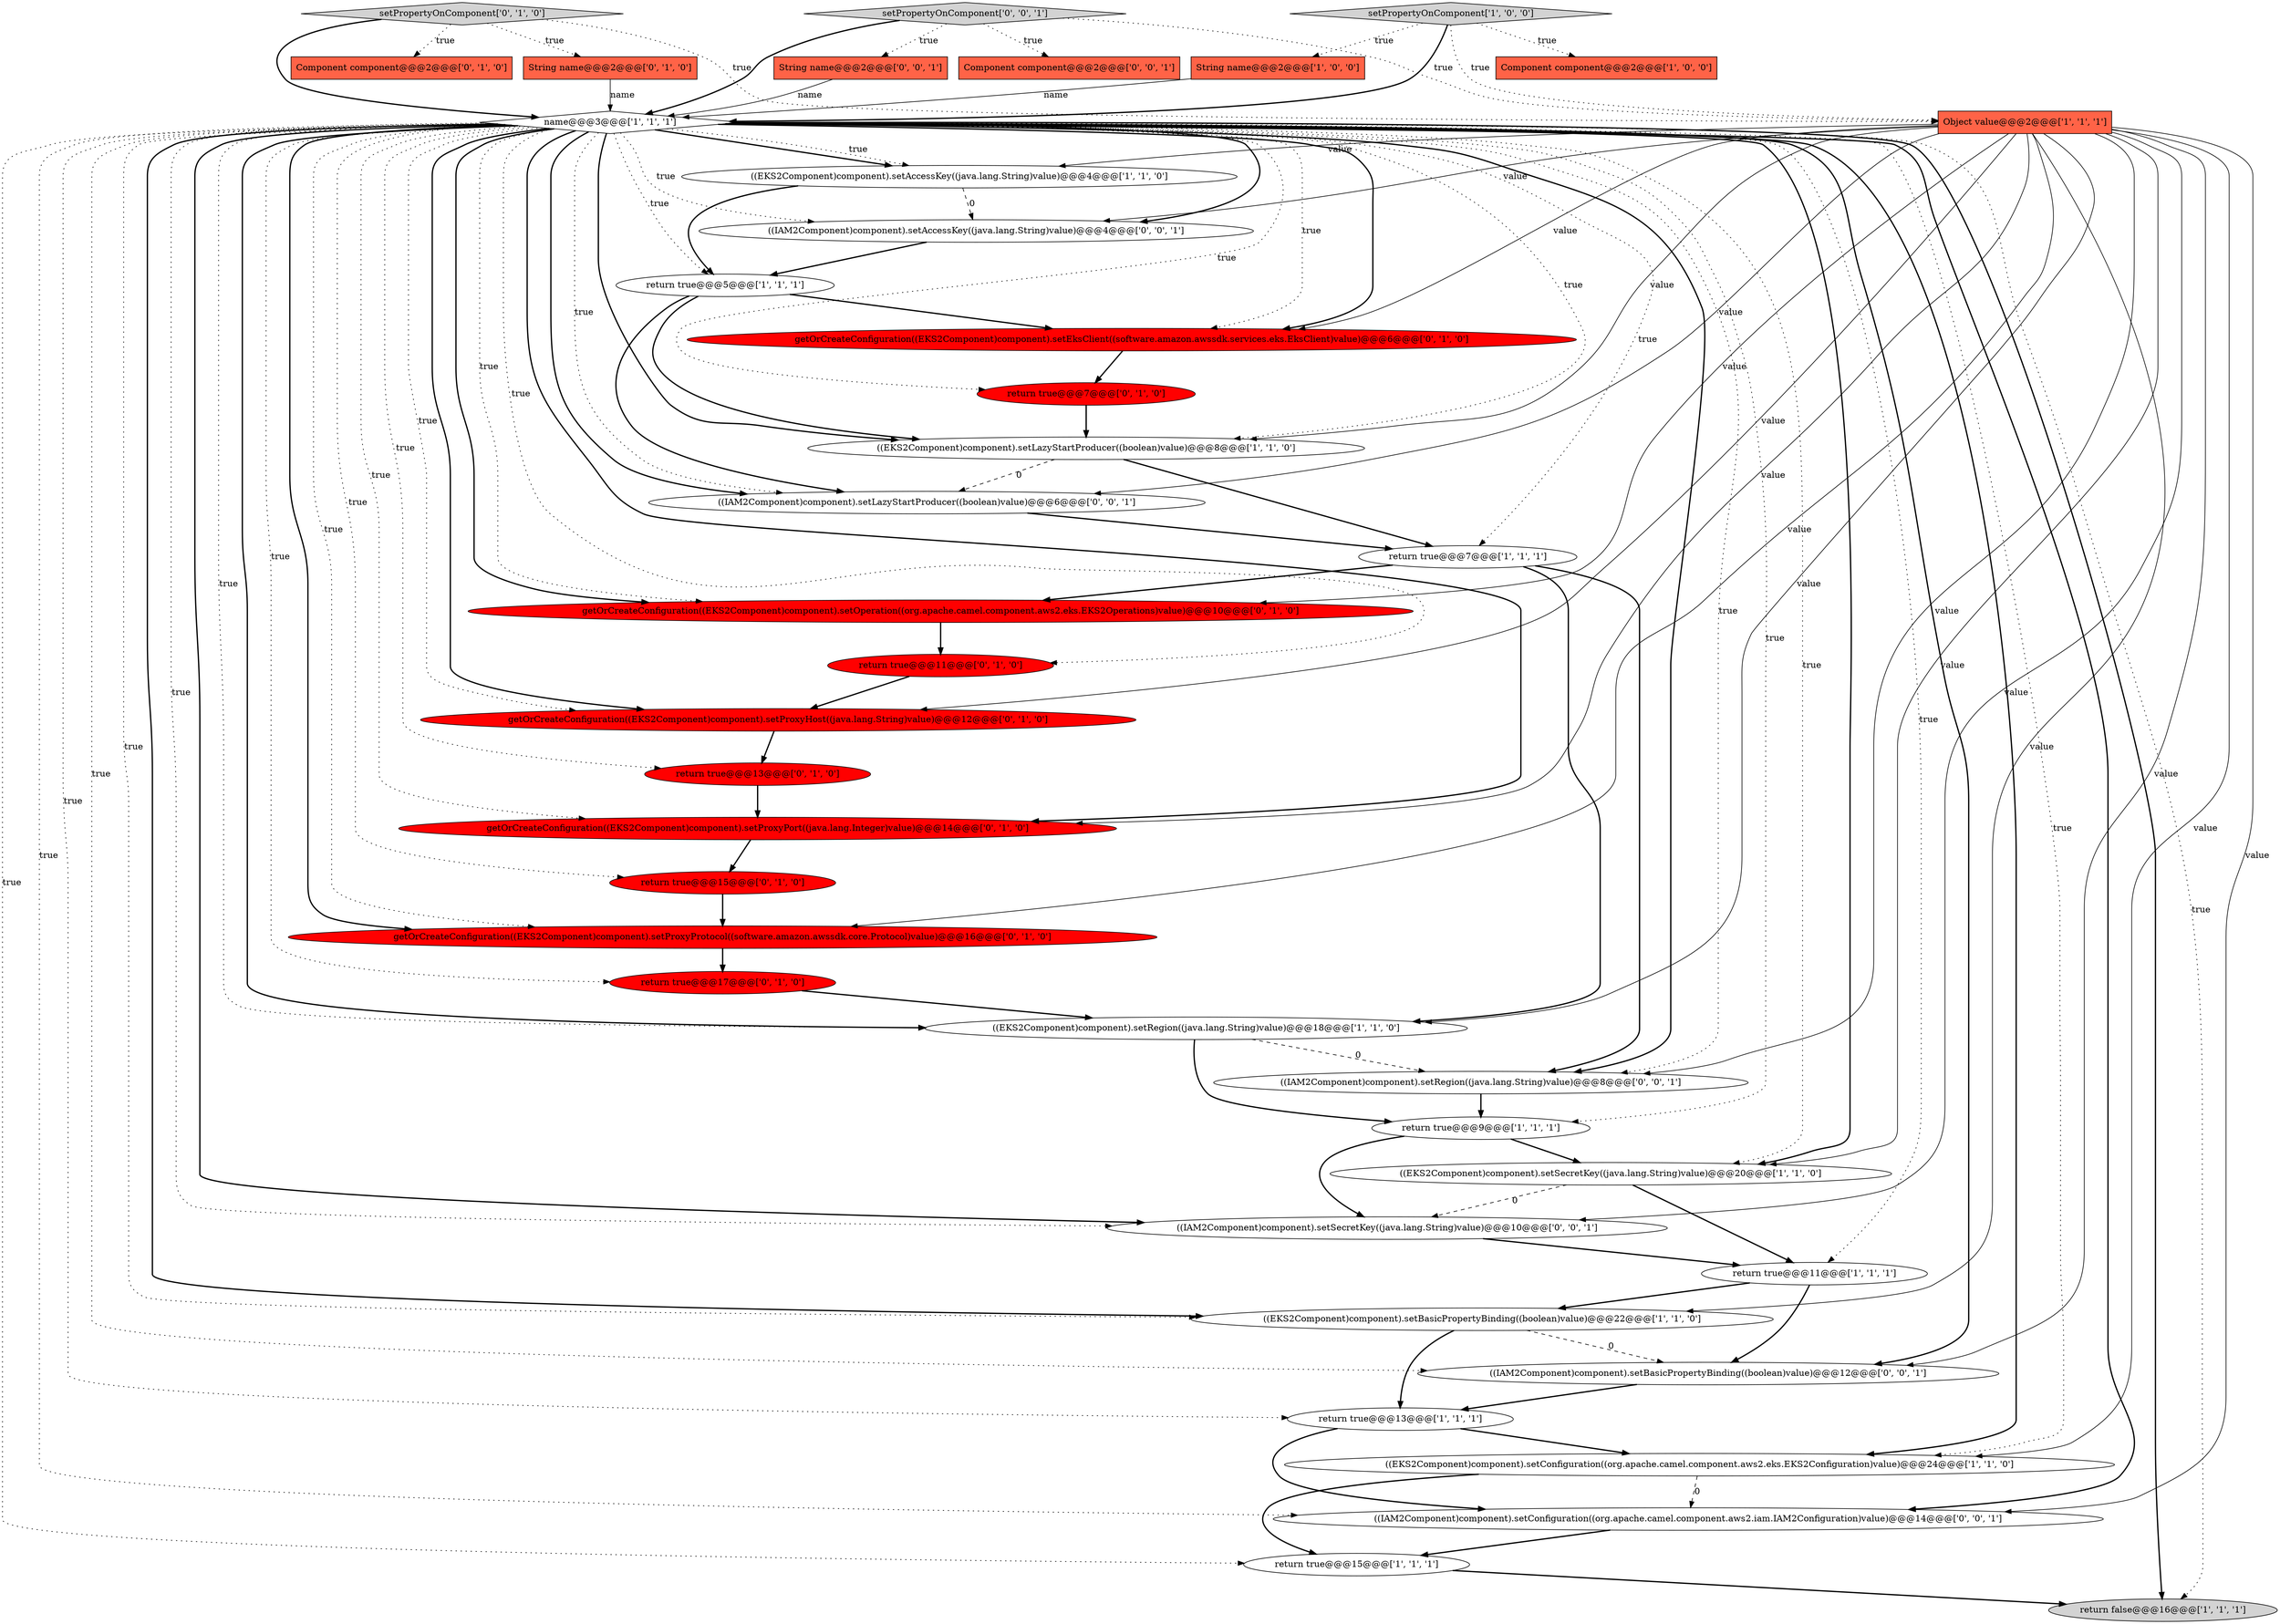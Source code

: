 digraph {
4 [style = filled, label = "return true@@@13@@@['1', '1', '1']", fillcolor = white, shape = ellipse image = "AAA0AAABBB1BBB"];
0 [style = filled, label = "((EKS2Component)component).setConfiguration((org.apache.camel.component.aws2.eks.EKS2Configuration)value)@@@24@@@['1', '1', '0']", fillcolor = white, shape = ellipse image = "AAA0AAABBB1BBB"];
38 [style = filled, label = "((IAM2Component)component).setBasicPropertyBinding((boolean)value)@@@12@@@['0', '0', '1']", fillcolor = white, shape = ellipse image = "AAA0AAABBB3BBB"];
22 [style = filled, label = "setPropertyOnComponent['0', '1', '0']", fillcolor = lightgray, shape = diamond image = "AAA0AAABBB2BBB"];
26 [style = filled, label = "getOrCreateConfiguration((EKS2Component)component).setOperation((org.apache.camel.component.aws2.eks.EKS2Operations)value)@@@10@@@['0', '1', '0']", fillcolor = red, shape = ellipse image = "AAA1AAABBB2BBB"];
13 [style = filled, label = "((EKS2Component)component).setSecretKey((java.lang.String)value)@@@20@@@['1', '1', '0']", fillcolor = white, shape = ellipse image = "AAA0AAABBB1BBB"];
23 [style = filled, label = "getOrCreateConfiguration((EKS2Component)component).setEksClient((software.amazon.awssdk.services.eks.EksClient)value)@@@6@@@['0', '1', '0']", fillcolor = red, shape = ellipse image = "AAA1AAABBB2BBB"];
19 [style = filled, label = "Component component@@@2@@@['0', '1', '0']", fillcolor = tomato, shape = box image = "AAA0AAABBB2BBB"];
8 [style = filled, label = "((EKS2Component)component).setLazyStartProducer((boolean)value)@@@8@@@['1', '1', '0']", fillcolor = white, shape = ellipse image = "AAA0AAABBB1BBB"];
17 [style = filled, label = "Object value@@@2@@@['1', '1', '1']", fillcolor = tomato, shape = box image = "AAA0AAABBB1BBB"];
27 [style = filled, label = "return true@@@7@@@['0', '1', '0']", fillcolor = red, shape = ellipse image = "AAA1AAABBB2BBB"];
28 [style = filled, label = "getOrCreateConfiguration((EKS2Component)component).setProxyPort((java.lang.Integer)value)@@@14@@@['0', '1', '0']", fillcolor = red, shape = ellipse image = "AAA1AAABBB2BBB"];
7 [style = filled, label = "return true@@@7@@@['1', '1', '1']", fillcolor = white, shape = ellipse image = "AAA0AAABBB1BBB"];
29 [style = filled, label = "getOrCreateConfiguration((EKS2Component)component).setProxyProtocol((software.amazon.awssdk.core.Protocol)value)@@@16@@@['0', '1', '0']", fillcolor = red, shape = ellipse image = "AAA1AAABBB2BBB"];
33 [style = filled, label = "((IAM2Component)component).setRegion((java.lang.String)value)@@@8@@@['0', '0', '1']", fillcolor = white, shape = ellipse image = "AAA0AAABBB3BBB"];
18 [style = filled, label = "return true@@@13@@@['0', '1', '0']", fillcolor = red, shape = ellipse image = "AAA1AAABBB2BBB"];
30 [style = filled, label = "getOrCreateConfiguration((EKS2Component)component).setProxyHost((java.lang.String)value)@@@12@@@['0', '1', '0']", fillcolor = red, shape = ellipse image = "AAA1AAABBB2BBB"];
31 [style = filled, label = "String name@@@2@@@['0', '0', '1']", fillcolor = tomato, shape = box image = "AAA0AAABBB3BBB"];
1 [style = filled, label = "name@@@3@@@['1', '1', '1']", fillcolor = white, shape = diamond image = "AAA0AAABBB1BBB"];
5 [style = filled, label = "Component component@@@2@@@['1', '0', '0']", fillcolor = tomato, shape = box image = "AAA0AAABBB1BBB"];
39 [style = filled, label = "((IAM2Component)component).setSecretKey((java.lang.String)value)@@@10@@@['0', '0', '1']", fillcolor = white, shape = ellipse image = "AAA0AAABBB3BBB"];
24 [style = filled, label = "return true@@@11@@@['0', '1', '0']", fillcolor = red, shape = ellipse image = "AAA1AAABBB2BBB"];
15 [style = filled, label = "((EKS2Component)component).setBasicPropertyBinding((boolean)value)@@@22@@@['1', '1', '0']", fillcolor = white, shape = ellipse image = "AAA0AAABBB1BBB"];
35 [style = filled, label = "setPropertyOnComponent['0', '0', '1']", fillcolor = lightgray, shape = diamond image = "AAA0AAABBB3BBB"];
12 [style = filled, label = "String name@@@2@@@['1', '0', '0']", fillcolor = tomato, shape = box image = "AAA0AAABBB1BBB"];
37 [style = filled, label = "((IAM2Component)component).setAccessKey((java.lang.String)value)@@@4@@@['0', '0', '1']", fillcolor = white, shape = ellipse image = "AAA0AAABBB3BBB"];
3 [style = filled, label = "return true@@@5@@@['1', '1', '1']", fillcolor = white, shape = ellipse image = "AAA0AAABBB1BBB"];
34 [style = filled, label = "((IAM2Component)component).setConfiguration((org.apache.camel.component.aws2.iam.IAM2Configuration)value)@@@14@@@['0', '0', '1']", fillcolor = white, shape = ellipse image = "AAA0AAABBB3BBB"];
9 [style = filled, label = "return true@@@11@@@['1', '1', '1']", fillcolor = white, shape = ellipse image = "AAA0AAABBB1BBB"];
20 [style = filled, label = "return true@@@15@@@['0', '1', '0']", fillcolor = red, shape = ellipse image = "AAA1AAABBB2BBB"];
16 [style = filled, label = "((EKS2Component)component).setAccessKey((java.lang.String)value)@@@4@@@['1', '1', '0']", fillcolor = white, shape = ellipse image = "AAA0AAABBB1BBB"];
14 [style = filled, label = "return true@@@15@@@['1', '1', '1']", fillcolor = white, shape = ellipse image = "AAA0AAABBB1BBB"];
11 [style = filled, label = "return false@@@16@@@['1', '1', '1']", fillcolor = lightgray, shape = ellipse image = "AAA0AAABBB1BBB"];
21 [style = filled, label = "String name@@@2@@@['0', '1', '0']", fillcolor = tomato, shape = box image = "AAA0AAABBB2BBB"];
2 [style = filled, label = "setPropertyOnComponent['1', '0', '0']", fillcolor = lightgray, shape = diamond image = "AAA0AAABBB1BBB"];
32 [style = filled, label = "((IAM2Component)component).setLazyStartProducer((boolean)value)@@@6@@@['0', '0', '1']", fillcolor = white, shape = ellipse image = "AAA0AAABBB3BBB"];
25 [style = filled, label = "return true@@@17@@@['0', '1', '0']", fillcolor = red, shape = ellipse image = "AAA1AAABBB2BBB"];
6 [style = filled, label = "((EKS2Component)component).setRegion((java.lang.String)value)@@@18@@@['1', '1', '0']", fillcolor = white, shape = ellipse image = "AAA0AAABBB1BBB"];
36 [style = filled, label = "Component component@@@2@@@['0', '0', '1']", fillcolor = tomato, shape = box image = "AAA0AAABBB3BBB"];
10 [style = filled, label = "return true@@@9@@@['1', '1', '1']", fillcolor = white, shape = ellipse image = "AAA0AAABBB1BBB"];
1->39 [style = dotted, label="true"];
17->29 [style = solid, label="value"];
28->20 [style = bold, label=""];
39->9 [style = bold, label=""];
38->4 [style = bold, label=""];
8->32 [style = dashed, label="0"];
17->15 [style = solid, label="value"];
1->30 [style = bold, label=""];
25->6 [style = bold, label=""];
30->18 [style = bold, label=""];
1->13 [style = bold, label=""];
1->34 [style = dotted, label="true"];
1->23 [style = bold, label=""];
37->3 [style = bold, label=""];
24->30 [style = bold, label=""];
1->3 [style = dotted, label="true"];
7->26 [style = bold, label=""];
15->38 [style = dashed, label="0"];
1->13 [style = dotted, label="true"];
1->28 [style = bold, label=""];
0->14 [style = bold, label=""];
1->33 [style = bold, label=""];
10->39 [style = bold, label=""];
0->34 [style = dashed, label="0"];
1->6 [style = dotted, label="true"];
1->23 [style = dotted, label="true"];
17->37 [style = solid, label="value"];
1->0 [style = dotted, label="true"];
9->38 [style = bold, label=""];
14->11 [style = bold, label=""];
1->27 [style = dotted, label="true"];
1->38 [style = bold, label=""];
17->28 [style = solid, label="value"];
17->39 [style = solid, label="value"];
16->3 [style = bold, label=""];
22->19 [style = dotted, label="true"];
16->37 [style = dashed, label="0"];
31->1 [style = solid, label="name"];
17->0 [style = solid, label="value"];
17->38 [style = solid, label="value"];
32->7 [style = bold, label=""];
1->4 [style = dotted, label="true"];
1->0 [style = bold, label=""];
26->24 [style = bold, label=""];
18->28 [style = bold, label=""];
6->33 [style = dashed, label="0"];
1->30 [style = dotted, label="true"];
1->32 [style = dotted, label="true"];
1->11 [style = bold, label=""];
4->0 [style = bold, label=""];
1->18 [style = dotted, label="true"];
7->33 [style = bold, label=""];
3->23 [style = bold, label=""];
1->26 [style = dotted, label="true"];
1->33 [style = dotted, label="true"];
1->16 [style = bold, label=""];
1->15 [style = dotted, label="true"];
7->6 [style = bold, label=""];
1->8 [style = dotted, label="true"];
2->12 [style = dotted, label="true"];
1->32 [style = bold, label=""];
34->14 [style = bold, label=""];
17->8 [style = solid, label="value"];
17->23 [style = solid, label="value"];
27->8 [style = bold, label=""];
1->28 [style = dotted, label="true"];
1->39 [style = bold, label=""];
22->21 [style = dotted, label="true"];
1->10 [style = dotted, label="true"];
1->8 [style = bold, label=""];
2->1 [style = bold, label=""];
35->31 [style = dotted, label="true"];
13->39 [style = dashed, label="0"];
1->34 [style = bold, label=""];
1->6 [style = bold, label=""];
17->26 [style = solid, label="value"];
35->1 [style = bold, label=""];
10->13 [style = bold, label=""];
3->8 [style = bold, label=""];
1->9 [style = dotted, label="true"];
6->10 [style = bold, label=""];
17->13 [style = solid, label="value"];
1->16 [style = dotted, label="true"];
13->9 [style = bold, label=""];
22->1 [style = bold, label=""];
17->16 [style = solid, label="value"];
1->29 [style = bold, label=""];
17->30 [style = solid, label="value"];
2->5 [style = dotted, label="true"];
1->37 [style = dotted, label="true"];
1->38 [style = dotted, label="true"];
1->20 [style = dotted, label="true"];
4->34 [style = bold, label=""];
1->37 [style = bold, label=""];
21->1 [style = solid, label="name"];
1->25 [style = dotted, label="true"];
23->27 [style = bold, label=""];
20->29 [style = bold, label=""];
35->36 [style = dotted, label="true"];
1->15 [style = bold, label=""];
12->1 [style = solid, label="name"];
1->11 [style = dotted, label="true"];
2->17 [style = dotted, label="true"];
1->24 [style = dotted, label="true"];
29->25 [style = bold, label=""];
33->10 [style = bold, label=""];
17->33 [style = solid, label="value"];
1->14 [style = dotted, label="true"];
1->26 [style = bold, label=""];
8->7 [style = bold, label=""];
1->7 [style = dotted, label="true"];
1->29 [style = dotted, label="true"];
17->34 [style = solid, label="value"];
9->15 [style = bold, label=""];
15->4 [style = bold, label=""];
17->6 [style = solid, label="value"];
35->17 [style = dotted, label="true"];
22->17 [style = dotted, label="true"];
3->32 [style = bold, label=""];
17->32 [style = solid, label="value"];
}
